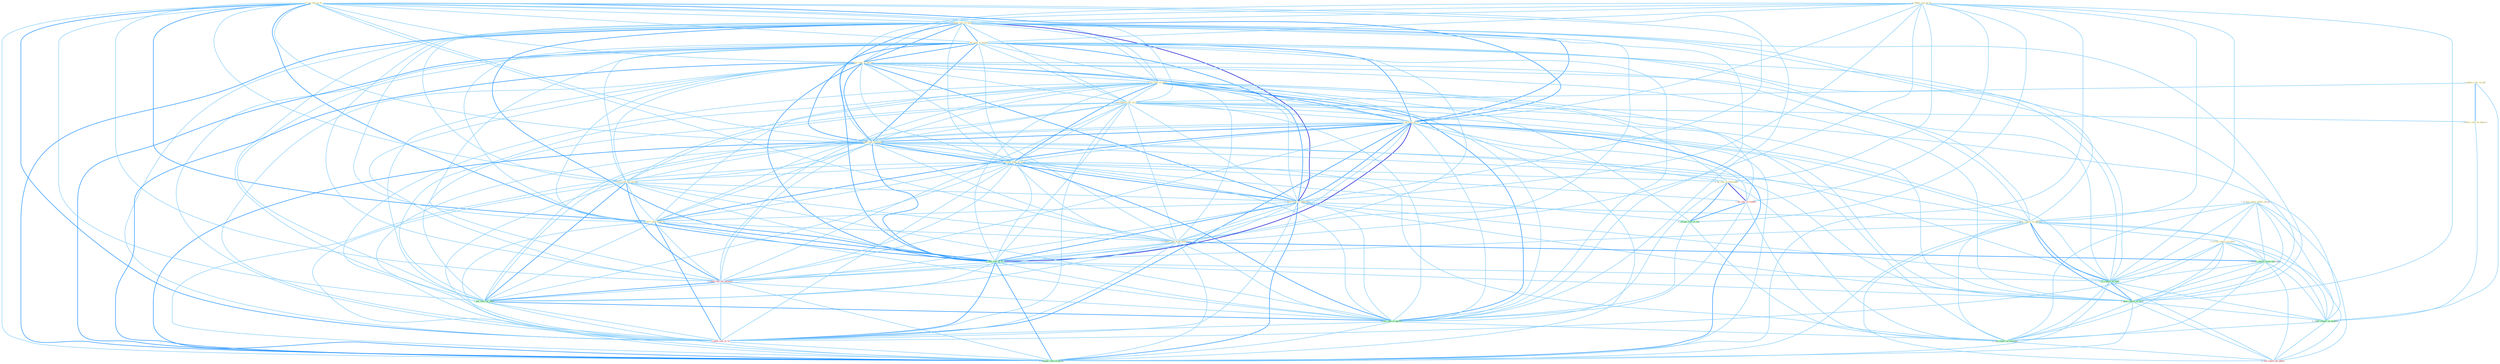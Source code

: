Graph G{ 
    node
    [shape=polygon,style=filled,width=.5,height=.06,color="#BDFCC9",fixedsize=true,fontsize=4,
    fontcolor="#2f4f4f"];
    {node
    [color="#ffffe0", fontcolor="#8b7d6b"] "0_taken_role_of_on " "0_set_rate_at_% " "1_have_rate_of_injuri " "1_hit_rate_of_leader " "1_slow_rate_of_increas " "1_tighten_rule_on_gift " "0_fix_rate_in_state " "1_downgrad_rate_on_firm " "1_ha_rate_of_% " "1_brush_report_about_infight " "1_found_rate_of_improv " "0_increas_rate_in_coupl " "0_earn_rate_for_period " "1_have_rate_of_othernum " "0_carri_rate_with_% " "0_ha_role_in_hemispher " "1_seen_report_of_unawar " "0_write_report_to_panel " "0_expect_rate_from_entitynam " "1_follow_rule_on_depreci "}
{node [color="#fff0f5", fontcolor="#b22222"] "1_ha_role_in_countri " "0_hold_rate_for_advertis " "0_push_rate_to_% " "0_file_report_by_phone "}
edge [color="#B0E2FF"];

	"0_taken_role_of_on " -- "1_have_rate_of_injuri " [w="1", color="#87cefa" ];
	"0_taken_role_of_on " -- "1_hit_rate_of_leader " [w="1", color="#87cefa" ];
	"0_taken_role_of_on " -- "1_slow_rate_of_increas " [w="1", color="#87cefa" ];
	"0_taken_role_of_on " -- "1_ha_rate_of_% " [w="1", color="#87cefa" ];
	"0_taken_role_of_on " -- "1_found_rate_of_improv " [w="1", color="#87cefa" ];
	"0_taken_role_of_on " -- "1_have_rate_of_othernum " [w="1", color="#87cefa" ];
	"0_taken_role_of_on " -- "0_ha_role_in_hemispher " [w="1", color="#87cefa" ];
	"0_taken_role_of_on " -- "1_seen_report_of_unawar " [w="1", color="#87cefa" ];
	"0_taken_role_of_on " -- "1_had_rate_of_% " [w="1", color="#87cefa" ];
	"0_taken_role_of_on " -- "1_ha_role_in_countri " [w="1", color="#87cefa" ];
	"0_taken_role_of_on " -- "1_is_report_of_topic " [w="1", color="#87cefa" ];
	"0_taken_role_of_on " -- "0_accept_role_in_wai " [w="1", color="#87cefa" ];
	"0_taken_role_of_on " -- "1_been_report_of_firm " [w="1", color="#87cefa" ];
	"0_taken_role_of_on " -- "1_compar_rate_of_group " [w="1", color="#87cefa" ];
	"0_set_rate_at_% " -- "1_have_rate_of_injuri " [w="1", color="#87cefa" ];
	"0_set_rate_at_% " -- "1_hit_rate_of_leader " [w="1", color="#87cefa" ];
	"0_set_rate_at_% " -- "1_slow_rate_of_increas " [w="1", color="#87cefa" ];
	"0_set_rate_at_% " -- "0_fix_rate_in_state " [w="1", color="#87cefa" ];
	"0_set_rate_at_% " -- "1_downgrad_rate_on_firm " [w="1", color="#87cefa" ];
	"0_set_rate_at_% " -- "1_ha_rate_of_% " [w="2", color="#1e90ff" , len=0.8];
	"0_set_rate_at_% " -- "1_found_rate_of_improv " [w="1", color="#87cefa" ];
	"0_set_rate_at_% " -- "0_increas_rate_in_coupl " [w="1", color="#87cefa" ];
	"0_set_rate_at_% " -- "0_earn_rate_for_period " [w="1", color="#87cefa" ];
	"0_set_rate_at_% " -- "1_have_rate_of_othernum " [w="1", color="#87cefa" ];
	"0_set_rate_at_% " -- "0_carri_rate_with_% " [w="2", color="#1e90ff" , len=0.8];
	"0_set_rate_at_% " -- "0_expect_rate_from_entitynam " [w="1", color="#87cefa" ];
	"0_set_rate_at_% " -- "1_had_rate_of_% " [w="2", color="#1e90ff" , len=0.8];
	"0_set_rate_at_% " -- "0_hold_rate_for_advertis " [w="1", color="#87cefa" ];
	"0_set_rate_at_% " -- "1_pai_rate_for_fund " [w="1", color="#87cefa" ];
	"0_set_rate_at_% " -- "0_pai_rate_in_quarter " [w="1", color="#87cefa" ];
	"0_set_rate_at_% " -- "0_push_rate_to_% " [w="2", color="#1e90ff" , len=0.8];
	"0_set_rate_at_% " -- "1_compar_rate_of_group " [w="1", color="#87cefa" ];
	"1_have_rate_of_injuri " -- "1_hit_rate_of_leader " [w="2", color="#1e90ff" , len=0.8];
	"1_have_rate_of_injuri " -- "1_slow_rate_of_increas " [w="2", color="#1e90ff" , len=0.8];
	"1_have_rate_of_injuri " -- "0_fix_rate_in_state " [w="1", color="#87cefa" ];
	"1_have_rate_of_injuri " -- "1_downgrad_rate_on_firm " [w="1", color="#87cefa" ];
	"1_have_rate_of_injuri " -- "1_ha_rate_of_% " [w="2", color="#1e90ff" , len=0.8];
	"1_have_rate_of_injuri " -- "1_found_rate_of_improv " [w="2", color="#1e90ff" , len=0.8];
	"1_have_rate_of_injuri " -- "0_increas_rate_in_coupl " [w="1", color="#87cefa" ];
	"1_have_rate_of_injuri " -- "0_earn_rate_for_period " [w="1", color="#87cefa" ];
	"1_have_rate_of_injuri " -- "1_have_rate_of_othernum " [w="3", color="#0000cd" , len=0.6];
	"1_have_rate_of_injuri " -- "0_carri_rate_with_% " [w="1", color="#87cefa" ];
	"1_have_rate_of_injuri " -- "1_seen_report_of_unawar " [w="1", color="#87cefa" ];
	"1_have_rate_of_injuri " -- "0_expect_rate_from_entitynam " [w="1", color="#87cefa" ];
	"1_have_rate_of_injuri " -- "1_had_rate_of_% " [w="2", color="#1e90ff" , len=0.8];
	"1_have_rate_of_injuri " -- "1_is_report_of_topic " [w="1", color="#87cefa" ];
	"1_have_rate_of_injuri " -- "0_hold_rate_for_advertis " [w="1", color="#87cefa" ];
	"1_have_rate_of_injuri " -- "1_been_report_of_firm " [w="1", color="#87cefa" ];
	"1_have_rate_of_injuri " -- "1_pai_rate_for_fund " [w="1", color="#87cefa" ];
	"1_have_rate_of_injuri " -- "0_pai_rate_in_quarter " [w="1", color="#87cefa" ];
	"1_have_rate_of_injuri " -- "0_push_rate_to_% " [w="1", color="#87cefa" ];
	"1_have_rate_of_injuri " -- "1_compar_rate_of_group " [w="2", color="#1e90ff" , len=0.8];
	"1_hit_rate_of_leader " -- "1_slow_rate_of_increas " [w="2", color="#1e90ff" , len=0.8];
	"1_hit_rate_of_leader " -- "0_fix_rate_in_state " [w="1", color="#87cefa" ];
	"1_hit_rate_of_leader " -- "1_downgrad_rate_on_firm " [w="1", color="#87cefa" ];
	"1_hit_rate_of_leader " -- "1_ha_rate_of_% " [w="2", color="#1e90ff" , len=0.8];
	"1_hit_rate_of_leader " -- "1_found_rate_of_improv " [w="2", color="#1e90ff" , len=0.8];
	"1_hit_rate_of_leader " -- "0_increas_rate_in_coupl " [w="1", color="#87cefa" ];
	"1_hit_rate_of_leader " -- "0_earn_rate_for_period " [w="1", color="#87cefa" ];
	"1_hit_rate_of_leader " -- "1_have_rate_of_othernum " [w="2", color="#1e90ff" , len=0.8];
	"1_hit_rate_of_leader " -- "0_carri_rate_with_% " [w="1", color="#87cefa" ];
	"1_hit_rate_of_leader " -- "1_seen_report_of_unawar " [w="1", color="#87cefa" ];
	"1_hit_rate_of_leader " -- "0_expect_rate_from_entitynam " [w="1", color="#87cefa" ];
	"1_hit_rate_of_leader " -- "1_had_rate_of_% " [w="2", color="#1e90ff" , len=0.8];
	"1_hit_rate_of_leader " -- "1_is_report_of_topic " [w="1", color="#87cefa" ];
	"1_hit_rate_of_leader " -- "0_hold_rate_for_advertis " [w="1", color="#87cefa" ];
	"1_hit_rate_of_leader " -- "1_been_report_of_firm " [w="1", color="#87cefa" ];
	"1_hit_rate_of_leader " -- "1_pai_rate_for_fund " [w="1", color="#87cefa" ];
	"1_hit_rate_of_leader " -- "0_pai_rate_in_quarter " [w="1", color="#87cefa" ];
	"1_hit_rate_of_leader " -- "0_push_rate_to_% " [w="1", color="#87cefa" ];
	"1_hit_rate_of_leader " -- "1_compar_rate_of_group " [w="2", color="#1e90ff" , len=0.8];
	"1_slow_rate_of_increas " -- "0_fix_rate_in_state " [w="1", color="#87cefa" ];
	"1_slow_rate_of_increas " -- "1_downgrad_rate_on_firm " [w="1", color="#87cefa" ];
	"1_slow_rate_of_increas " -- "1_ha_rate_of_% " [w="2", color="#1e90ff" , len=0.8];
	"1_slow_rate_of_increas " -- "1_found_rate_of_improv " [w="2", color="#1e90ff" , len=0.8];
	"1_slow_rate_of_increas " -- "0_increas_rate_in_coupl " [w="1", color="#87cefa" ];
	"1_slow_rate_of_increas " -- "0_earn_rate_for_period " [w="1", color="#87cefa" ];
	"1_slow_rate_of_increas " -- "1_have_rate_of_othernum " [w="2", color="#1e90ff" , len=0.8];
	"1_slow_rate_of_increas " -- "0_carri_rate_with_% " [w="1", color="#87cefa" ];
	"1_slow_rate_of_increas " -- "1_seen_report_of_unawar " [w="1", color="#87cefa" ];
	"1_slow_rate_of_increas " -- "0_expect_rate_from_entitynam " [w="1", color="#87cefa" ];
	"1_slow_rate_of_increas " -- "1_had_rate_of_% " [w="2", color="#1e90ff" , len=0.8];
	"1_slow_rate_of_increas " -- "1_is_report_of_topic " [w="1", color="#87cefa" ];
	"1_slow_rate_of_increas " -- "0_hold_rate_for_advertis " [w="1", color="#87cefa" ];
	"1_slow_rate_of_increas " -- "1_been_report_of_firm " [w="1", color="#87cefa" ];
	"1_slow_rate_of_increas " -- "1_pai_rate_for_fund " [w="1", color="#87cefa" ];
	"1_slow_rate_of_increas " -- "0_pai_rate_in_quarter " [w="1", color="#87cefa" ];
	"1_slow_rate_of_increas " -- "0_push_rate_to_% " [w="1", color="#87cefa" ];
	"1_slow_rate_of_increas " -- "1_compar_rate_of_group " [w="2", color="#1e90ff" , len=0.8];
	"1_tighten_rule_on_gift " -- "1_downgrad_rate_on_firm " [w="1", color="#87cefa" ];
	"1_tighten_rule_on_gift " -- "1_follow_rule_on_depreci " [w="2", color="#1e90ff" , len=0.8];
	"1_tighten_rule_on_gift " -- "1_relai_report_on_tendenc " [w="1", color="#87cefa" ];
	"0_fix_rate_in_state " -- "1_downgrad_rate_on_firm " [w="1", color="#87cefa" ];
	"0_fix_rate_in_state " -- "1_ha_rate_of_% " [w="1", color="#87cefa" ];
	"0_fix_rate_in_state " -- "1_found_rate_of_improv " [w="1", color="#87cefa" ];
	"0_fix_rate_in_state " -- "0_increas_rate_in_coupl " [w="2", color="#1e90ff" , len=0.8];
	"0_fix_rate_in_state " -- "0_earn_rate_for_period " [w="1", color="#87cefa" ];
	"0_fix_rate_in_state " -- "1_have_rate_of_othernum " [w="1", color="#87cefa" ];
	"0_fix_rate_in_state " -- "0_carri_rate_with_% " [w="1", color="#87cefa" ];
	"0_fix_rate_in_state " -- "0_ha_role_in_hemispher " [w="1", color="#87cefa" ];
	"0_fix_rate_in_state " -- "0_expect_rate_from_entitynam " [w="1", color="#87cefa" ];
	"0_fix_rate_in_state " -- "1_had_rate_of_% " [w="1", color="#87cefa" ];
	"0_fix_rate_in_state " -- "1_ha_role_in_countri " [w="1", color="#87cefa" ];
	"0_fix_rate_in_state " -- "0_hold_rate_for_advertis " [w="1", color="#87cefa" ];
	"0_fix_rate_in_state " -- "0_accept_role_in_wai " [w="1", color="#87cefa" ];
	"0_fix_rate_in_state " -- "1_pai_rate_for_fund " [w="1", color="#87cefa" ];
	"0_fix_rate_in_state " -- "0_pai_rate_in_quarter " [w="2", color="#1e90ff" , len=0.8];
	"0_fix_rate_in_state " -- "0_ran_report_in_yearnum " [w="1", color="#87cefa" ];
	"0_fix_rate_in_state " -- "0_push_rate_to_% " [w="1", color="#87cefa" ];
	"0_fix_rate_in_state " -- "1_compar_rate_of_group " [w="1", color="#87cefa" ];
	"1_downgrad_rate_on_firm " -- "1_ha_rate_of_% " [w="1", color="#87cefa" ];
	"1_downgrad_rate_on_firm " -- "1_found_rate_of_improv " [w="1", color="#87cefa" ];
	"1_downgrad_rate_on_firm " -- "0_increas_rate_in_coupl " [w="1", color="#87cefa" ];
	"1_downgrad_rate_on_firm " -- "0_earn_rate_for_period " [w="1", color="#87cefa" ];
	"1_downgrad_rate_on_firm " -- "1_have_rate_of_othernum " [w="1", color="#87cefa" ];
	"1_downgrad_rate_on_firm " -- "0_carri_rate_with_% " [w="1", color="#87cefa" ];
	"1_downgrad_rate_on_firm " -- "0_expect_rate_from_entitynam " [w="1", color="#87cefa" ];
	"1_downgrad_rate_on_firm " -- "1_follow_rule_on_depreci " [w="1", color="#87cefa" ];
	"1_downgrad_rate_on_firm " -- "1_had_rate_of_% " [w="1", color="#87cefa" ];
	"1_downgrad_rate_on_firm " -- "0_hold_rate_for_advertis " [w="1", color="#87cefa" ];
	"1_downgrad_rate_on_firm " -- "1_been_report_of_firm " [w="1", color="#87cefa" ];
	"1_downgrad_rate_on_firm " -- "1_pai_rate_for_fund " [w="1", color="#87cefa" ];
	"1_downgrad_rate_on_firm " -- "0_pai_rate_in_quarter " [w="1", color="#87cefa" ];
	"1_downgrad_rate_on_firm " -- "1_relai_report_on_tendenc " [w="1", color="#87cefa" ];
	"1_downgrad_rate_on_firm " -- "0_push_rate_to_% " [w="1", color="#87cefa" ];
	"1_downgrad_rate_on_firm " -- "1_compar_rate_of_group " [w="1", color="#87cefa" ];
	"1_ha_rate_of_% " -- "1_found_rate_of_improv " [w="2", color="#1e90ff" , len=0.8];
	"1_ha_rate_of_% " -- "0_increas_rate_in_coupl " [w="1", color="#87cefa" ];
	"1_ha_rate_of_% " -- "0_earn_rate_for_period " [w="1", color="#87cefa" ];
	"1_ha_rate_of_% " -- "1_have_rate_of_othernum " [w="2", color="#1e90ff" , len=0.8];
	"1_ha_rate_of_% " -- "0_carri_rate_with_% " [w="2", color="#1e90ff" , len=0.8];
	"1_ha_rate_of_% " -- "0_ha_role_in_hemispher " [w="1", color="#87cefa" ];
	"1_ha_rate_of_% " -- "1_seen_report_of_unawar " [w="1", color="#87cefa" ];
	"1_ha_rate_of_% " -- "0_expect_rate_from_entitynam " [w="1", color="#87cefa" ];
	"1_ha_rate_of_% " -- "1_had_rate_of_% " [w="3", color="#0000cd" , len=0.6];
	"1_ha_rate_of_% " -- "1_ha_role_in_countri " [w="1", color="#87cefa" ];
	"1_ha_rate_of_% " -- "1_is_report_of_topic " [w="1", color="#87cefa" ];
	"1_ha_rate_of_% " -- "0_hold_rate_for_advertis " [w="1", color="#87cefa" ];
	"1_ha_rate_of_% " -- "1_been_report_of_firm " [w="1", color="#87cefa" ];
	"1_ha_rate_of_% " -- "1_pai_rate_for_fund " [w="1", color="#87cefa" ];
	"1_ha_rate_of_% " -- "0_pai_rate_in_quarter " [w="1", color="#87cefa" ];
	"1_ha_rate_of_% " -- "0_push_rate_to_% " [w="2", color="#1e90ff" , len=0.8];
	"1_ha_rate_of_% " -- "1_compar_rate_of_group " [w="2", color="#1e90ff" , len=0.8];
	"1_brush_report_about_infight " -- "1_seen_report_of_unawar " [w="1", color="#87cefa" ];
	"1_brush_report_about_infight " -- "0_write_report_to_panel " [w="1", color="#87cefa" ];
	"1_brush_report_about_infight " -- "1_receiv_report_from_entitynam " [w="1", color="#87cefa" ];
	"1_brush_report_about_infight " -- "1_is_report_of_topic " [w="1", color="#87cefa" ];
	"1_brush_report_about_infight " -- "1_been_report_of_firm " [w="1", color="#87cefa" ];
	"1_brush_report_about_infight " -- "1_relai_report_on_tendenc " [w="1", color="#87cefa" ];
	"1_brush_report_about_infight " -- "0_ran_report_in_yearnum " [w="1", color="#87cefa" ];
	"1_brush_report_about_infight " -- "0_file_report_by_phone " [w="1", color="#87cefa" ];
	"1_found_rate_of_improv " -- "0_increas_rate_in_coupl " [w="1", color="#87cefa" ];
	"1_found_rate_of_improv " -- "0_earn_rate_for_period " [w="1", color="#87cefa" ];
	"1_found_rate_of_improv " -- "1_have_rate_of_othernum " [w="2", color="#1e90ff" , len=0.8];
	"1_found_rate_of_improv " -- "0_carri_rate_with_% " [w="1", color="#87cefa" ];
	"1_found_rate_of_improv " -- "1_seen_report_of_unawar " [w="1", color="#87cefa" ];
	"1_found_rate_of_improv " -- "0_expect_rate_from_entitynam " [w="1", color="#87cefa" ];
	"1_found_rate_of_improv " -- "1_had_rate_of_% " [w="2", color="#1e90ff" , len=0.8];
	"1_found_rate_of_improv " -- "1_is_report_of_topic " [w="1", color="#87cefa" ];
	"1_found_rate_of_improv " -- "0_hold_rate_for_advertis " [w="1", color="#87cefa" ];
	"1_found_rate_of_improv " -- "1_been_report_of_firm " [w="1", color="#87cefa" ];
	"1_found_rate_of_improv " -- "1_pai_rate_for_fund " [w="1", color="#87cefa" ];
	"1_found_rate_of_improv " -- "0_pai_rate_in_quarter " [w="1", color="#87cefa" ];
	"1_found_rate_of_improv " -- "0_push_rate_to_% " [w="1", color="#87cefa" ];
	"1_found_rate_of_improv " -- "1_compar_rate_of_group " [w="2", color="#1e90ff" , len=0.8];
	"0_increas_rate_in_coupl " -- "0_earn_rate_for_period " [w="1", color="#87cefa" ];
	"0_increas_rate_in_coupl " -- "1_have_rate_of_othernum " [w="1", color="#87cefa" ];
	"0_increas_rate_in_coupl " -- "0_carri_rate_with_% " [w="1", color="#87cefa" ];
	"0_increas_rate_in_coupl " -- "0_ha_role_in_hemispher " [w="1", color="#87cefa" ];
	"0_increas_rate_in_coupl " -- "0_expect_rate_from_entitynam " [w="1", color="#87cefa" ];
	"0_increas_rate_in_coupl " -- "1_had_rate_of_% " [w="1", color="#87cefa" ];
	"0_increas_rate_in_coupl " -- "1_ha_role_in_countri " [w="1", color="#87cefa" ];
	"0_increas_rate_in_coupl " -- "0_hold_rate_for_advertis " [w="1", color="#87cefa" ];
	"0_increas_rate_in_coupl " -- "0_accept_role_in_wai " [w="1", color="#87cefa" ];
	"0_increas_rate_in_coupl " -- "1_pai_rate_for_fund " [w="1", color="#87cefa" ];
	"0_increas_rate_in_coupl " -- "0_pai_rate_in_quarter " [w="2", color="#1e90ff" , len=0.8];
	"0_increas_rate_in_coupl " -- "0_ran_report_in_yearnum " [w="1", color="#87cefa" ];
	"0_increas_rate_in_coupl " -- "0_push_rate_to_% " [w="1", color="#87cefa" ];
	"0_increas_rate_in_coupl " -- "1_compar_rate_of_group " [w="1", color="#87cefa" ];
	"0_earn_rate_for_period " -- "1_have_rate_of_othernum " [w="1", color="#87cefa" ];
	"0_earn_rate_for_period " -- "0_carri_rate_with_% " [w="1", color="#87cefa" ];
	"0_earn_rate_for_period " -- "0_expect_rate_from_entitynam " [w="1", color="#87cefa" ];
	"0_earn_rate_for_period " -- "1_had_rate_of_% " [w="1", color="#87cefa" ];
	"0_earn_rate_for_period " -- "0_hold_rate_for_advertis " [w="2", color="#1e90ff" , len=0.8];
	"0_earn_rate_for_period " -- "1_pai_rate_for_fund " [w="2", color="#1e90ff" , len=0.8];
	"0_earn_rate_for_period " -- "0_pai_rate_in_quarter " [w="1", color="#87cefa" ];
	"0_earn_rate_for_period " -- "0_push_rate_to_% " [w="1", color="#87cefa" ];
	"0_earn_rate_for_period " -- "1_compar_rate_of_group " [w="1", color="#87cefa" ];
	"1_have_rate_of_othernum " -- "0_carri_rate_with_% " [w="1", color="#87cefa" ];
	"1_have_rate_of_othernum " -- "1_seen_report_of_unawar " [w="1", color="#87cefa" ];
	"1_have_rate_of_othernum " -- "0_expect_rate_from_entitynam " [w="1", color="#87cefa" ];
	"1_have_rate_of_othernum " -- "1_had_rate_of_% " [w="2", color="#1e90ff" , len=0.8];
	"1_have_rate_of_othernum " -- "1_is_report_of_topic " [w="1", color="#87cefa" ];
	"1_have_rate_of_othernum " -- "0_hold_rate_for_advertis " [w="1", color="#87cefa" ];
	"1_have_rate_of_othernum " -- "1_been_report_of_firm " [w="1", color="#87cefa" ];
	"1_have_rate_of_othernum " -- "1_pai_rate_for_fund " [w="1", color="#87cefa" ];
	"1_have_rate_of_othernum " -- "0_pai_rate_in_quarter " [w="1", color="#87cefa" ];
	"1_have_rate_of_othernum " -- "0_push_rate_to_% " [w="1", color="#87cefa" ];
	"1_have_rate_of_othernum " -- "1_compar_rate_of_group " [w="2", color="#1e90ff" , len=0.8];
	"0_carri_rate_with_% " -- "0_expect_rate_from_entitynam " [w="1", color="#87cefa" ];
	"0_carri_rate_with_% " -- "1_had_rate_of_% " [w="2", color="#1e90ff" , len=0.8];
	"0_carri_rate_with_% " -- "0_hold_rate_for_advertis " [w="1", color="#87cefa" ];
	"0_carri_rate_with_% " -- "1_pai_rate_for_fund " [w="1", color="#87cefa" ];
	"0_carri_rate_with_% " -- "0_pai_rate_in_quarter " [w="1", color="#87cefa" ];
	"0_carri_rate_with_% " -- "0_push_rate_to_% " [w="2", color="#1e90ff" , len=0.8];
	"0_carri_rate_with_% " -- "1_compar_rate_of_group " [w="1", color="#87cefa" ];
	"0_ha_role_in_hemispher " -- "1_ha_role_in_countri " [w="3", color="#0000cd" , len=0.6];
	"0_ha_role_in_hemispher " -- "0_accept_role_in_wai " [w="2", color="#1e90ff" , len=0.8];
	"0_ha_role_in_hemispher " -- "0_pai_rate_in_quarter " [w="1", color="#87cefa" ];
	"0_ha_role_in_hemispher " -- "0_ran_report_in_yearnum " [w="1", color="#87cefa" ];
	"1_seen_report_of_unawar " -- "0_write_report_to_panel " [w="1", color="#87cefa" ];
	"1_seen_report_of_unawar " -- "1_had_rate_of_% " [w="1", color="#87cefa" ];
	"1_seen_report_of_unawar " -- "1_receiv_report_from_entitynam " [w="1", color="#87cefa" ];
	"1_seen_report_of_unawar " -- "1_is_report_of_topic " [w="2", color="#1e90ff" , len=0.8];
	"1_seen_report_of_unawar " -- "1_been_report_of_firm " [w="2", color="#1e90ff" , len=0.8];
	"1_seen_report_of_unawar " -- "1_relai_report_on_tendenc " [w="1", color="#87cefa" ];
	"1_seen_report_of_unawar " -- "0_ran_report_in_yearnum " [w="1", color="#87cefa" ];
	"1_seen_report_of_unawar " -- "0_file_report_by_phone " [w="1", color="#87cefa" ];
	"1_seen_report_of_unawar " -- "1_compar_rate_of_group " [w="1", color="#87cefa" ];
	"0_write_report_to_panel " -- "1_receiv_report_from_entitynam " [w="1", color="#87cefa" ];
	"0_write_report_to_panel " -- "1_is_report_of_topic " [w="1", color="#87cefa" ];
	"0_write_report_to_panel " -- "1_been_report_of_firm " [w="1", color="#87cefa" ];
	"0_write_report_to_panel " -- "1_relai_report_on_tendenc " [w="1", color="#87cefa" ];
	"0_write_report_to_panel " -- "0_ran_report_in_yearnum " [w="1", color="#87cefa" ];
	"0_write_report_to_panel " -- "0_push_rate_to_% " [w="1", color="#87cefa" ];
	"0_write_report_to_panel " -- "0_file_report_by_phone " [w="1", color="#87cefa" ];
	"0_expect_rate_from_entitynam " -- "1_had_rate_of_% " [w="1", color="#87cefa" ];
	"0_expect_rate_from_entitynam " -- "1_receiv_report_from_entitynam " [w="2", color="#1e90ff" , len=0.8];
	"0_expect_rate_from_entitynam " -- "0_hold_rate_for_advertis " [w="1", color="#87cefa" ];
	"0_expect_rate_from_entitynam " -- "1_pai_rate_for_fund " [w="1", color="#87cefa" ];
	"0_expect_rate_from_entitynam " -- "0_pai_rate_in_quarter " [w="1", color="#87cefa" ];
	"0_expect_rate_from_entitynam " -- "0_push_rate_to_% " [w="1", color="#87cefa" ];
	"0_expect_rate_from_entitynam " -- "1_compar_rate_of_group " [w="1", color="#87cefa" ];
	"1_follow_rule_on_depreci " -- "1_relai_report_on_tendenc " [w="1", color="#87cefa" ];
	"1_had_rate_of_% " -- "1_is_report_of_topic " [w="1", color="#87cefa" ];
	"1_had_rate_of_% " -- "0_hold_rate_for_advertis " [w="1", color="#87cefa" ];
	"1_had_rate_of_% " -- "1_been_report_of_firm " [w="1", color="#87cefa" ];
	"1_had_rate_of_% " -- "1_pai_rate_for_fund " [w="1", color="#87cefa" ];
	"1_had_rate_of_% " -- "0_pai_rate_in_quarter " [w="1", color="#87cefa" ];
	"1_had_rate_of_% " -- "0_push_rate_to_% " [w="2", color="#1e90ff" , len=0.8];
	"1_had_rate_of_% " -- "1_compar_rate_of_group " [w="2", color="#1e90ff" , len=0.8];
	"1_ha_role_in_countri " -- "0_accept_role_in_wai " [w="2", color="#1e90ff" , len=0.8];
	"1_ha_role_in_countri " -- "0_pai_rate_in_quarter " [w="1", color="#87cefa" ];
	"1_ha_role_in_countri " -- "0_ran_report_in_yearnum " [w="1", color="#87cefa" ];
	"1_receiv_report_from_entitynam " -- "1_is_report_of_topic " [w="1", color="#87cefa" ];
	"1_receiv_report_from_entitynam " -- "1_been_report_of_firm " [w="1", color="#87cefa" ];
	"1_receiv_report_from_entitynam " -- "1_relai_report_on_tendenc " [w="1", color="#87cefa" ];
	"1_receiv_report_from_entitynam " -- "0_ran_report_in_yearnum " [w="1", color="#87cefa" ];
	"1_receiv_report_from_entitynam " -- "0_file_report_by_phone " [w="1", color="#87cefa" ];
	"1_is_report_of_topic " -- "1_been_report_of_firm " [w="2", color="#1e90ff" , len=0.8];
	"1_is_report_of_topic " -- "1_relai_report_on_tendenc " [w="1", color="#87cefa" ];
	"1_is_report_of_topic " -- "0_ran_report_in_yearnum " [w="1", color="#87cefa" ];
	"1_is_report_of_topic " -- "0_file_report_by_phone " [w="1", color="#87cefa" ];
	"1_is_report_of_topic " -- "1_compar_rate_of_group " [w="1", color="#87cefa" ];
	"0_hold_rate_for_advertis " -- "1_pai_rate_for_fund " [w="2", color="#1e90ff" , len=0.8];
	"0_hold_rate_for_advertis " -- "0_pai_rate_in_quarter " [w="1", color="#87cefa" ];
	"0_hold_rate_for_advertis " -- "0_push_rate_to_% " [w="1", color="#87cefa" ];
	"0_hold_rate_for_advertis " -- "1_compar_rate_of_group " [w="1", color="#87cefa" ];
	"0_accept_role_in_wai " -- "0_pai_rate_in_quarter " [w="1", color="#87cefa" ];
	"0_accept_role_in_wai " -- "0_ran_report_in_yearnum " [w="1", color="#87cefa" ];
	"1_been_report_of_firm " -- "1_relai_report_on_tendenc " [w="1", color="#87cefa" ];
	"1_been_report_of_firm " -- "0_ran_report_in_yearnum " [w="1", color="#87cefa" ];
	"1_been_report_of_firm " -- "0_file_report_by_phone " [w="1", color="#87cefa" ];
	"1_been_report_of_firm " -- "1_compar_rate_of_group " [w="1", color="#87cefa" ];
	"1_pai_rate_for_fund " -- "0_pai_rate_in_quarter " [w="2", color="#1e90ff" , len=0.8];
	"1_pai_rate_for_fund " -- "0_push_rate_to_% " [w="1", color="#87cefa" ];
	"1_pai_rate_for_fund " -- "1_compar_rate_of_group " [w="1", color="#87cefa" ];
	"0_pai_rate_in_quarter " -- "0_ran_report_in_yearnum " [w="1", color="#87cefa" ];
	"0_pai_rate_in_quarter " -- "0_push_rate_to_% " [w="1", color="#87cefa" ];
	"0_pai_rate_in_quarter " -- "1_compar_rate_of_group " [w="1", color="#87cefa" ];
	"1_relai_report_on_tendenc " -- "0_ran_report_in_yearnum " [w="1", color="#87cefa" ];
	"1_relai_report_on_tendenc " -- "0_file_report_by_phone " [w="1", color="#87cefa" ];
	"0_ran_report_in_yearnum " -- "0_file_report_by_phone " [w="1", color="#87cefa" ];
	"0_push_rate_to_% " -- "1_compar_rate_of_group " [w="1", color="#87cefa" ];
}